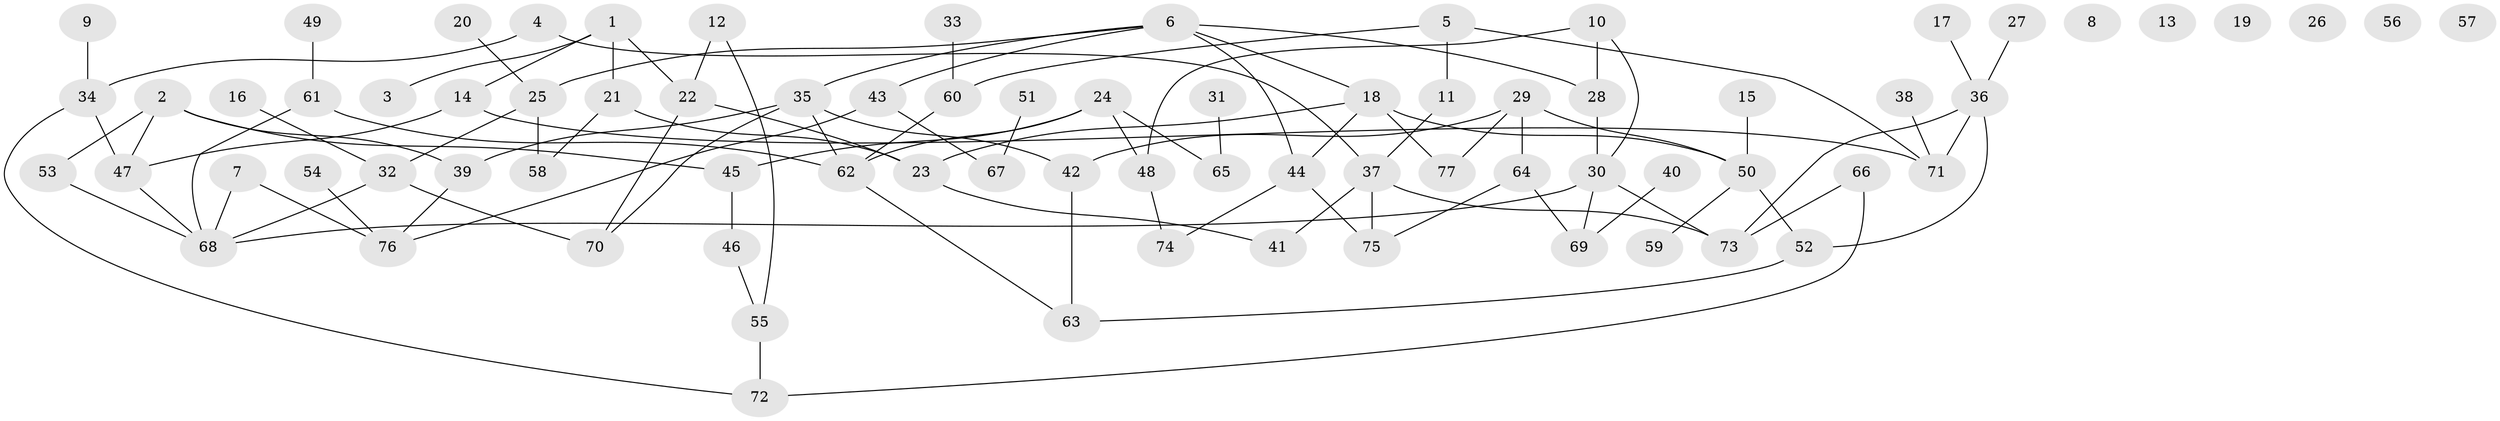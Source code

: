 // Generated by graph-tools (version 1.1) at 2025/25/03/09/25 03:25:15]
// undirected, 77 vertices, 102 edges
graph export_dot {
graph [start="1"]
  node [color=gray90,style=filled];
  1;
  2;
  3;
  4;
  5;
  6;
  7;
  8;
  9;
  10;
  11;
  12;
  13;
  14;
  15;
  16;
  17;
  18;
  19;
  20;
  21;
  22;
  23;
  24;
  25;
  26;
  27;
  28;
  29;
  30;
  31;
  32;
  33;
  34;
  35;
  36;
  37;
  38;
  39;
  40;
  41;
  42;
  43;
  44;
  45;
  46;
  47;
  48;
  49;
  50;
  51;
  52;
  53;
  54;
  55;
  56;
  57;
  58;
  59;
  60;
  61;
  62;
  63;
  64;
  65;
  66;
  67;
  68;
  69;
  70;
  71;
  72;
  73;
  74;
  75;
  76;
  77;
  1 -- 3;
  1 -- 14;
  1 -- 21;
  1 -- 22;
  2 -- 39;
  2 -- 45;
  2 -- 47;
  2 -- 53;
  4 -- 34;
  4 -- 37;
  5 -- 11;
  5 -- 60;
  5 -- 71;
  6 -- 18;
  6 -- 25;
  6 -- 28;
  6 -- 35;
  6 -- 43;
  6 -- 44;
  7 -- 68;
  7 -- 76;
  9 -- 34;
  10 -- 28;
  10 -- 30;
  10 -- 48;
  11 -- 37;
  12 -- 22;
  12 -- 55;
  14 -- 47;
  14 -- 71;
  15 -- 50;
  16 -- 32;
  17 -- 36;
  18 -- 23;
  18 -- 44;
  18 -- 50;
  18 -- 77;
  20 -- 25;
  21 -- 23;
  21 -- 58;
  22 -- 23;
  22 -- 70;
  23 -- 41;
  24 -- 45;
  24 -- 48;
  24 -- 62;
  24 -- 65;
  25 -- 32;
  25 -- 58;
  27 -- 36;
  28 -- 30;
  29 -- 42;
  29 -- 50;
  29 -- 64;
  29 -- 77;
  30 -- 68;
  30 -- 69;
  30 -- 73;
  31 -- 65;
  32 -- 68;
  32 -- 70;
  33 -- 60;
  34 -- 47;
  34 -- 72;
  35 -- 39;
  35 -- 42;
  35 -- 62;
  35 -- 70;
  36 -- 52;
  36 -- 71;
  36 -- 73;
  37 -- 41;
  37 -- 73;
  37 -- 75;
  38 -- 71;
  39 -- 76;
  40 -- 69;
  42 -- 63;
  43 -- 67;
  43 -- 76;
  44 -- 74;
  44 -- 75;
  45 -- 46;
  46 -- 55;
  47 -- 68;
  48 -- 74;
  49 -- 61;
  50 -- 52;
  50 -- 59;
  51 -- 67;
  52 -- 63;
  53 -- 68;
  54 -- 76;
  55 -- 72;
  60 -- 62;
  61 -- 62;
  61 -- 68;
  62 -- 63;
  64 -- 69;
  64 -- 75;
  66 -- 72;
  66 -- 73;
}
